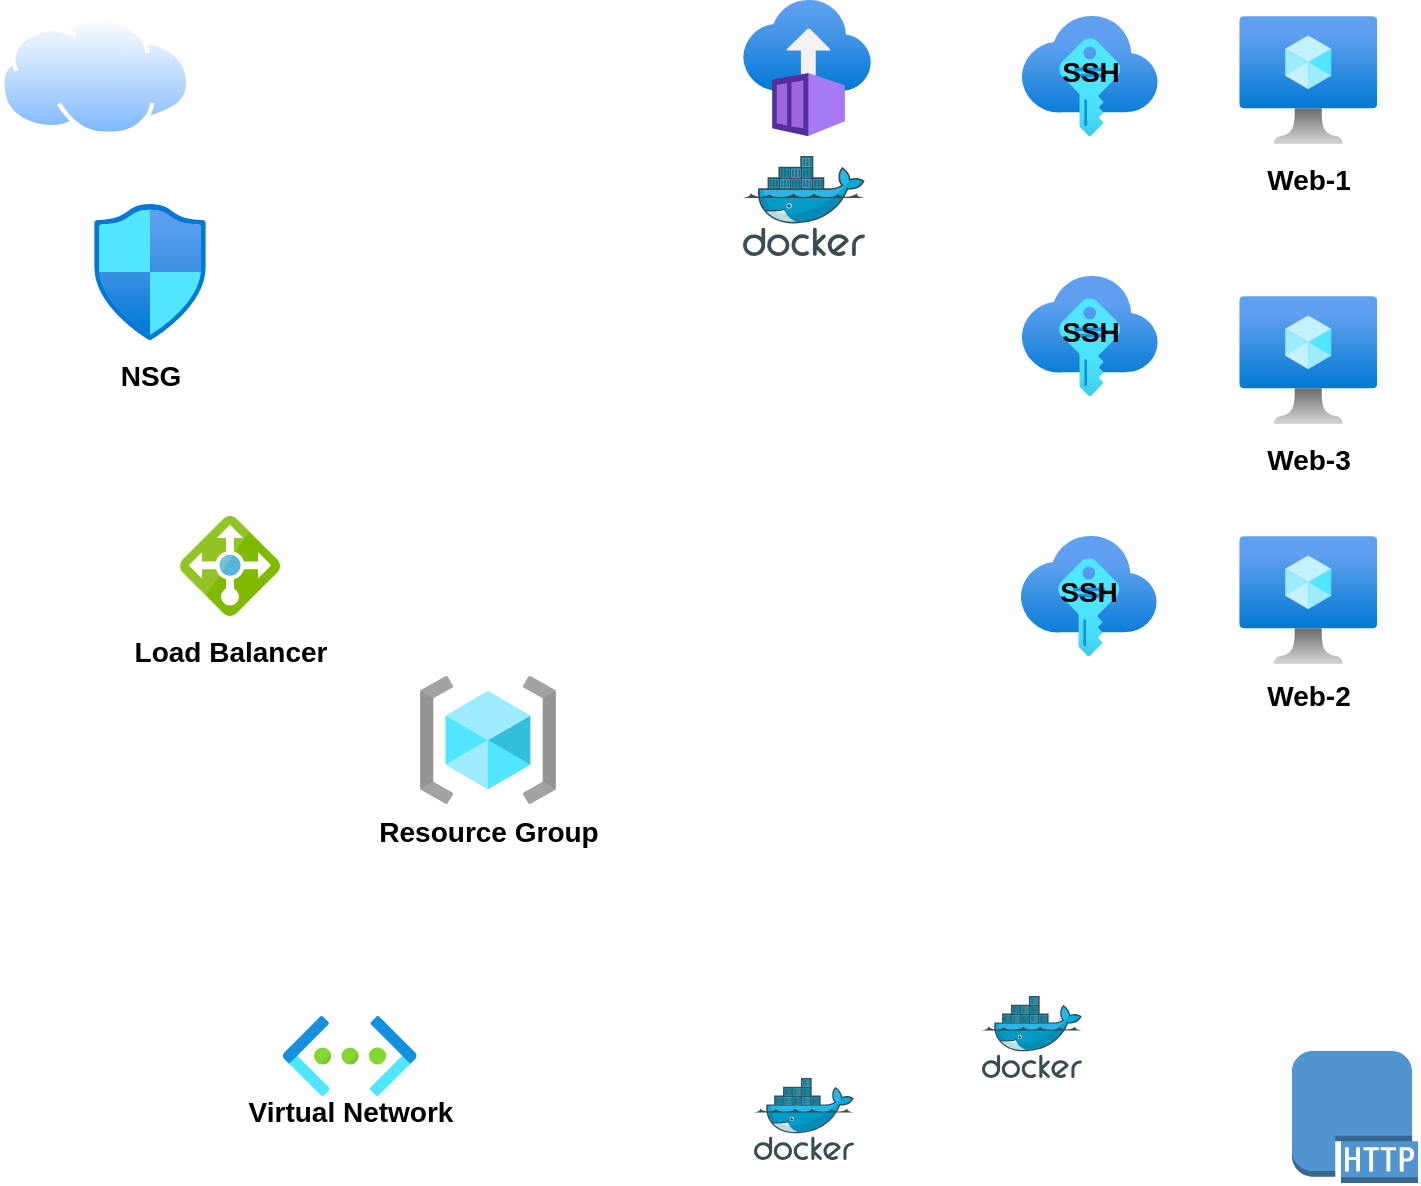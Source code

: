 <mxfile version="24.0.5" type="github">
  <diagram name="Page-1" id="_FDsfebHAR4L8mllNxtW">
    <mxGraphModel dx="1614" dy="761" grid="1" gridSize="10" guides="1" tooltips="1" connect="1" arrows="1" fold="1" page="1" pageScale="1" pageWidth="850" pageHeight="1100" math="0" shadow="0">
      <root>
        <mxCell id="0" />
        <mxCell id="1" parent="0" />
        <mxCell id="mv48goaLCdmetrI4cwOX-7" value="" style="image;sketch=0;aspect=fixed;html=1;points=[];align=center;fontSize=12;image=img/lib/mscae/Docker.svg;" vertex="1" parent="1">
          <mxGeometry x="431.51" y="140" width="60.98" height="50" as="geometry" />
        </mxCell>
        <mxCell id="mv48goaLCdmetrI4cwOX-8" value="" style="image;sketch=0;aspect=fixed;html=1;points=[];align=center;fontSize=12;image=img/lib/mscae/Docker.svg;" vertex="1" parent="1">
          <mxGeometry x="550.98" y="560" width="50" height="41" as="geometry" />
        </mxCell>
        <mxCell id="mv48goaLCdmetrI4cwOX-9" value="" style="image;sketch=0;aspect=fixed;html=1;points=[];align=center;fontSize=12;image=img/lib/mscae/Docker.svg;" vertex="1" parent="1">
          <mxGeometry x="437" y="601" width="50" height="41" as="geometry" />
        </mxCell>
        <mxCell id="mv48goaLCdmetrI4cwOX-10" value="" style="shape=image;verticalLabelPosition=bottom;labelBackgroundColor=default;verticalAlign=top;aspect=fixed;imageAspect=0;image=https://upload.wikimedia.org/wikipedia/commons/0/05/Ansible_Logo.png;" vertex="1" parent="1">
          <mxGeometry x="425" y="190" width="70.98" height="70.98" as="geometry" />
        </mxCell>
        <mxCell id="mv48goaLCdmetrI4cwOX-11" value="" style="outlineConnect=0;dashed=0;verticalLabelPosition=bottom;verticalAlign=top;align=center;html=1;shape=mxgraph.aws3.http_protocol;fillColor=#5294CF;gradientColor=none;" vertex="1" parent="1">
          <mxGeometry x="706" y="587.5" width="63" height="66" as="geometry" />
        </mxCell>
        <mxCell id="mv48goaLCdmetrI4cwOX-13" value="" style="image;aspect=fixed;perimeter=ellipsePerimeter;html=1;align=center;shadow=0;dashed=0;spacingTop=3;image=img/lib/active_directory/internet_cloud.svg;" vertex="1" parent="1">
          <mxGeometry x="60" y="70" width="95.24" height="60" as="geometry" />
        </mxCell>
        <mxCell id="mv48goaLCdmetrI4cwOX-22" value="" style="group" vertex="1" connectable="0" parent="1">
          <mxGeometry x="80" y="164" width="109.75" height="98" as="geometry" />
        </mxCell>
        <mxCell id="mv48goaLCdmetrI4cwOX-3" value="" style="image;aspect=fixed;html=1;points=[];align=center;fontSize=12;image=img/lib/azure2/networking/Network_Security_Groups.svg;" vertex="1" parent="mv48goaLCdmetrI4cwOX-22">
          <mxGeometry x="27" width="56.0" height="68" as="geometry" />
        </mxCell>
        <mxCell id="mv48goaLCdmetrI4cwOX-17" value="&lt;font style=&quot;font-size: 14px;&quot;&gt;NSG&lt;/font&gt;" style="text;strokeColor=none;fillColor=none;html=1;fontSize=24;fontStyle=1;verticalAlign=middle;align=center;" vertex="1" parent="mv48goaLCdmetrI4cwOX-22">
          <mxGeometry y="68" width="109.75" height="30" as="geometry" />
        </mxCell>
        <mxCell id="mv48goaLCdmetrI4cwOX-23" value="" style="group" vertex="1" connectable="0" parent="1">
          <mxGeometry x="180" y="570" width="109.75" height="60" as="geometry" />
        </mxCell>
        <mxCell id="mv48goaLCdmetrI4cwOX-2" value="" style="image;aspect=fixed;html=1;points=[];align=center;fontSize=12;image=img/lib/azure2/networking/Virtual_Networks.svg;" vertex="1" parent="mv48goaLCdmetrI4cwOX-23">
          <mxGeometry x="21.37" width="67" height="40" as="geometry" />
        </mxCell>
        <mxCell id="mv48goaLCdmetrI4cwOX-14" value="&lt;font style=&quot;font-size: 14px;&quot;&gt;Virtual Network&lt;/font&gt;" style="text;strokeColor=none;fillColor=none;html=1;fontSize=24;fontStyle=1;verticalAlign=middle;align=center;" vertex="1" parent="mv48goaLCdmetrI4cwOX-23">
          <mxGeometry y="30" width="109.75" height="30" as="geometry" />
        </mxCell>
        <mxCell id="mv48goaLCdmetrI4cwOX-24" value="" style="group" vertex="1" connectable="0" parent="1">
          <mxGeometry x="120.12" y="320" width="109.75" height="80" as="geometry" />
        </mxCell>
        <mxCell id="mv48goaLCdmetrI4cwOX-4" value="" style="image;sketch=0;aspect=fixed;html=1;points=[];align=center;fontSize=12;image=img/lib/mscae/Load_Balancer_feature.svg;" vertex="1" parent="mv48goaLCdmetrI4cwOX-24">
          <mxGeometry x="29.88" width="50" height="50" as="geometry" />
        </mxCell>
        <mxCell id="mv48goaLCdmetrI4cwOX-19" value="&lt;font style=&quot;font-size: 14px;&quot;&gt;Load Balancer&lt;/font&gt;" style="text;strokeColor=none;fillColor=none;html=1;fontSize=24;fontStyle=1;verticalAlign=middle;align=center;" vertex="1" parent="mv48goaLCdmetrI4cwOX-24">
          <mxGeometry y="50" width="109.75" height="30" as="geometry" />
        </mxCell>
        <mxCell id="mv48goaLCdmetrI4cwOX-25" value="" style="group" vertex="1" connectable="0" parent="1">
          <mxGeometry x="249.13" y="400" width="109.75" height="90" as="geometry" />
        </mxCell>
        <mxCell id="mv48goaLCdmetrI4cwOX-1" value="" style="image;aspect=fixed;html=1;points=[];align=center;fontSize=12;image=img/lib/azure2/general/Resource_Groups.svg;" vertex="1" parent="mv48goaLCdmetrI4cwOX-25">
          <mxGeometry x="20.87" width="68" height="64" as="geometry" />
        </mxCell>
        <mxCell id="mv48goaLCdmetrI4cwOX-18" value="&lt;font style=&quot;font-size: 14px;&quot;&gt;Resource Group&lt;/font&gt;" style="text;strokeColor=none;fillColor=none;html=1;fontSize=24;fontStyle=1;verticalAlign=middle;align=center;" vertex="1" parent="mv48goaLCdmetrI4cwOX-25">
          <mxGeometry y="60" width="109.75" height="30" as="geometry" />
        </mxCell>
        <mxCell id="mv48goaLCdmetrI4cwOX-26" value="" style="group" vertex="1" connectable="0" parent="1">
          <mxGeometry x="659.25" y="330" width="109.75" height="92" as="geometry" />
        </mxCell>
        <mxCell id="mv48goaLCdmetrI4cwOX-6" value="" style="image;aspect=fixed;html=1;points=[];align=center;fontSize=12;image=img/lib/azure2/compute/Virtual_Machine.svg;" vertex="1" parent="mv48goaLCdmetrI4cwOX-26">
          <mxGeometry x="20.37" width="69" height="64" as="geometry" />
        </mxCell>
        <mxCell id="mv48goaLCdmetrI4cwOX-20" value="&lt;font style=&quot;font-size: 14px;&quot;&gt;Web-2&lt;/font&gt;" style="text;strokeColor=none;fillColor=none;html=1;fontSize=24;fontStyle=1;verticalAlign=middle;align=center;" vertex="1" parent="mv48goaLCdmetrI4cwOX-26">
          <mxGeometry y="62" width="109.75" height="30" as="geometry" />
        </mxCell>
        <mxCell id="mv48goaLCdmetrI4cwOX-27" value="" style="group" vertex="1" connectable="0" parent="1">
          <mxGeometry x="659.25" y="210" width="109.75" height="94" as="geometry" />
        </mxCell>
        <mxCell id="mv48goaLCdmetrI4cwOX-5" value="" style="image;aspect=fixed;html=1;points=[];align=center;fontSize=12;image=img/lib/azure2/compute/Virtual_Machine.svg;" vertex="1" parent="mv48goaLCdmetrI4cwOX-27">
          <mxGeometry x="20.38" width="69" height="64" as="geometry" />
        </mxCell>
        <mxCell id="mv48goaLCdmetrI4cwOX-21" value="&lt;font style=&quot;font-size: 14px;&quot;&gt;Web-3&lt;/font&gt;" style="text;strokeColor=none;fillColor=none;html=1;fontSize=24;fontStyle=1;verticalAlign=middle;align=center;" vertex="1" parent="mv48goaLCdmetrI4cwOX-27">
          <mxGeometry y="64" width="109.75" height="30" as="geometry" />
        </mxCell>
        <mxCell id="mv48goaLCdmetrI4cwOX-29" value="" style="group" vertex="1" connectable="0" parent="1">
          <mxGeometry x="549.5" y="330" width="109.75" height="60" as="geometry" />
        </mxCell>
        <mxCell id="mv48goaLCdmetrI4cwOX-12" value="" style="image;aspect=fixed;html=1;points=[];align=center;fontSize=12;image=img/lib/azure2/other/SSH_Keys.svg;" vertex="1" parent="mv48goaLCdmetrI4cwOX-29">
          <mxGeometry x="20.88" width="68" height="60" as="geometry" />
        </mxCell>
        <mxCell id="mv48goaLCdmetrI4cwOX-28" value="&lt;font style=&quot;font-size: 14px;&quot;&gt;SSH&lt;/font&gt;" style="text;strokeColor=none;fillColor=none;html=1;fontSize=24;fontStyle=1;verticalAlign=middle;align=center;" vertex="1" parent="mv48goaLCdmetrI4cwOX-29">
          <mxGeometry y="10" width="109.75" height="30" as="geometry" />
        </mxCell>
        <mxCell id="mv48goaLCdmetrI4cwOX-30" value="" style="group" vertex="1" connectable="0" parent="1">
          <mxGeometry x="659.25" y="70" width="109.75" height="94" as="geometry" />
        </mxCell>
        <mxCell id="mv48goaLCdmetrI4cwOX-31" value="" style="image;aspect=fixed;html=1;points=[];align=center;fontSize=12;image=img/lib/azure2/compute/Virtual_Machine.svg;" vertex="1" parent="mv48goaLCdmetrI4cwOX-30">
          <mxGeometry x="20.38" width="69" height="64" as="geometry" />
        </mxCell>
        <mxCell id="mv48goaLCdmetrI4cwOX-32" value="&lt;font style=&quot;font-size: 14px;&quot;&gt;Web-1&lt;/font&gt;" style="text;strokeColor=none;fillColor=none;html=1;fontSize=24;fontStyle=1;verticalAlign=middle;align=center;" vertex="1" parent="mv48goaLCdmetrI4cwOX-30">
          <mxGeometry y="64" width="109.75" height="30" as="geometry" />
        </mxCell>
        <mxCell id="mv48goaLCdmetrI4cwOX-33" value="" style="group" vertex="1" connectable="0" parent="1">
          <mxGeometry x="550" y="200" width="109.75" height="60" as="geometry" />
        </mxCell>
        <mxCell id="mv48goaLCdmetrI4cwOX-34" value="" style="image;aspect=fixed;html=1;points=[];align=center;fontSize=12;image=img/lib/azure2/other/SSH_Keys.svg;" vertex="1" parent="mv48goaLCdmetrI4cwOX-33">
          <mxGeometry x="20.88" width="68" height="60" as="geometry" />
        </mxCell>
        <mxCell id="mv48goaLCdmetrI4cwOX-35" value="&lt;font style=&quot;font-size: 14px;&quot;&gt;SSH&lt;/font&gt;" style="text;strokeColor=none;fillColor=none;html=1;fontSize=24;fontStyle=1;verticalAlign=middle;align=center;" vertex="1" parent="mv48goaLCdmetrI4cwOX-33">
          <mxGeometry y="10" width="109.75" height="30" as="geometry" />
        </mxCell>
        <mxCell id="mv48goaLCdmetrI4cwOX-36" value="" style="group" vertex="1" connectable="0" parent="1">
          <mxGeometry x="550" y="70" width="109.75" height="60" as="geometry" />
        </mxCell>
        <mxCell id="mv48goaLCdmetrI4cwOX-37" value="" style="image;aspect=fixed;html=1;points=[];align=center;fontSize=12;image=img/lib/azure2/other/SSH_Keys.svg;" vertex="1" parent="mv48goaLCdmetrI4cwOX-36">
          <mxGeometry x="20.88" width="68" height="60" as="geometry" />
        </mxCell>
        <mxCell id="mv48goaLCdmetrI4cwOX-38" value="&lt;font style=&quot;font-size: 14px;&quot;&gt;SSH&lt;/font&gt;" style="text;strokeColor=none;fillColor=none;html=1;fontSize=24;fontStyle=1;verticalAlign=middle;align=center;" vertex="1" parent="mv48goaLCdmetrI4cwOX-36">
          <mxGeometry y="10" width="109.75" height="30" as="geometry" />
        </mxCell>
        <mxCell id="mv48goaLCdmetrI4cwOX-39" value="" style="image;aspect=fixed;html=1;points=[];align=center;fontSize=12;image=img/lib/azure2/compute/Container_Instances.svg;" vertex="1" parent="1">
          <mxGeometry x="431.51" y="62" width="64" height="68" as="geometry" />
        </mxCell>
      </root>
    </mxGraphModel>
  </diagram>
</mxfile>
